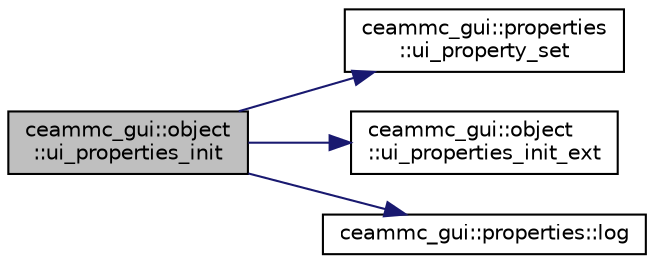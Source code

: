 digraph "ceammc_gui::object::ui_properties_init"
{
  edge [fontname="Helvetica",fontsize="10",labelfontname="Helvetica",labelfontsize="10"];
  node [fontname="Helvetica",fontsize="10",shape=record];
  rankdir="LR";
  Node1 [label="ceammc_gui::object\l::ui_properties_init",height=0.2,width=0.4,color="black", fillcolor="grey75", style="filled" fontcolor="black"];
  Node1 -> Node2 [color="midnightblue",fontsize="10",style="solid",fontname="Helvetica"];
  Node2 [label="ceammc_gui::properties\l::ui_property_set",height=0.2,width=0.4,color="black", fillcolor="white", style="filled",URL="$classceammc__gui_1_1properties.html#a61180c37e7a052452e9ad819e91578e1"];
  Node1 -> Node3 [color="midnightblue",fontsize="10",style="solid",fontname="Helvetica"];
  Node3 [label="ceammc_gui::object\l::ui_properties_init_ext",height=0.2,width=0.4,color="black", fillcolor="white", style="filled",URL="$classceammc__gui_1_1object.html#a484b6777e6120a75bb442e38ca0e6ba7",tooltip="DEPRECATED &quot;extension&quot;: properties init routine (within class init) "];
  Node1 -> Node4 [color="midnightblue",fontsize="10",style="solid",fontname="Helvetica"];
  Node4 [label="ceammc_gui::properties::log",height=0.2,width=0.4,color="black", fillcolor="white", style="filled",URL="$classceammc__gui_1_1properties.html#a66c828972682b993a3cd16940b039905"];
}
